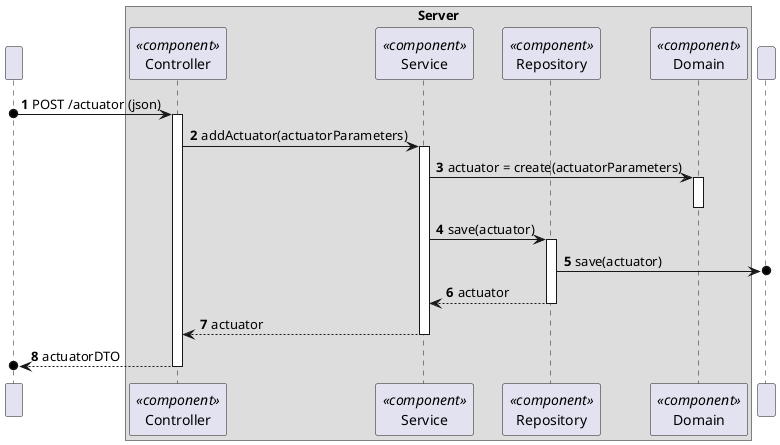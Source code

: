 @startuml
'https://plantuml.com/sequence-diagram
!pragma layout smetana

autonumber

participant " " as User

box "Server"
    participant "Controller" as Controller <<component>>
    participant "Service" as Service<<component>>
    participant "Repository" as Repo<<component>>
    participant "Domain" as Domain<<component>>
end box
    participant " " as BD

User o-> Controller : POST /actuator (json)
activate Controller

'Controller -> Controller: actuatorEntryDTO = deserialize(json)

'Controller -> Controller: actuatorParameters = getActuatorParameters(actuatorEntryDTO)

Controller -> Service : addActuator(actuatorParameters)
activate Service

Service -> Domain: actuator = create(actuatorParameters)
activate Domain
deactivate Domain

Service -> Repo : save(actuator)
activate Repo

Repo ->o BD : save(actuator)

Repo --> Service : actuator
deactivate Repo

Service --> Controller : actuator
deactivate Service

'Controller -> Controller : actuatorDTO = domainToDTO(actuator)

'Controller -> Controller : json = serialize(actuatorDTO)

Controller -->o User : actuatorDTO
deactivate Controller


@enduml
